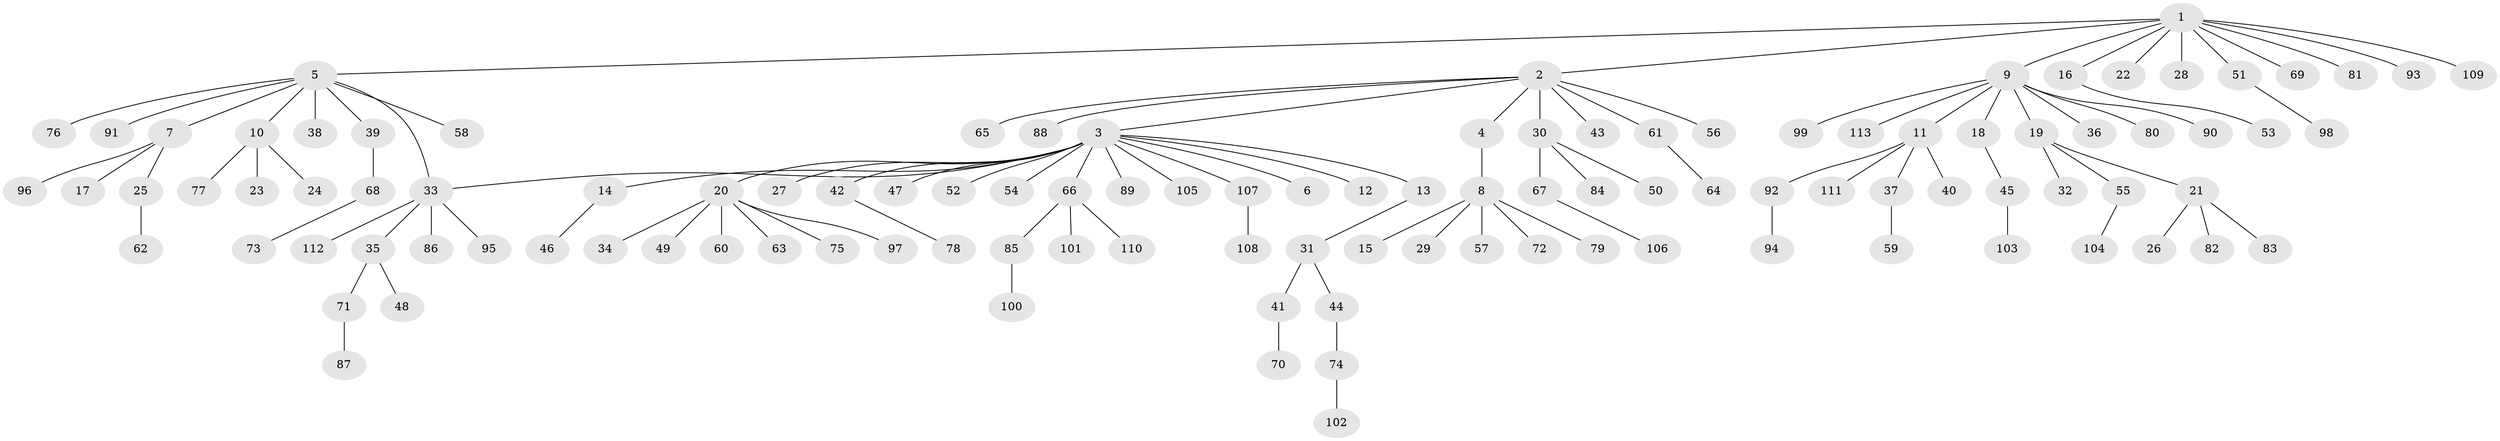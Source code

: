 // coarse degree distribution, {10: 0.011494252873563218, 8: 0.034482758620689655, 16: 0.011494252873563218, 2: 0.09195402298850575, 1: 0.7241379310344828, 3: 0.05747126436781609, 5: 0.011494252873563218, 4: 0.034482758620689655, 6: 0.011494252873563218, 7: 0.011494252873563218}
// Generated by graph-tools (version 1.1) at 2025/41/03/06/25 10:41:46]
// undirected, 113 vertices, 113 edges
graph export_dot {
graph [start="1"]
  node [color=gray90,style=filled];
  1;
  2;
  3;
  4;
  5;
  6;
  7;
  8;
  9;
  10;
  11;
  12;
  13;
  14;
  15;
  16;
  17;
  18;
  19;
  20;
  21;
  22;
  23;
  24;
  25;
  26;
  27;
  28;
  29;
  30;
  31;
  32;
  33;
  34;
  35;
  36;
  37;
  38;
  39;
  40;
  41;
  42;
  43;
  44;
  45;
  46;
  47;
  48;
  49;
  50;
  51;
  52;
  53;
  54;
  55;
  56;
  57;
  58;
  59;
  60;
  61;
  62;
  63;
  64;
  65;
  66;
  67;
  68;
  69;
  70;
  71;
  72;
  73;
  74;
  75;
  76;
  77;
  78;
  79;
  80;
  81;
  82;
  83;
  84;
  85;
  86;
  87;
  88;
  89;
  90;
  91;
  92;
  93;
  94;
  95;
  96;
  97;
  98;
  99;
  100;
  101;
  102;
  103;
  104;
  105;
  106;
  107;
  108;
  109;
  110;
  111;
  112;
  113;
  1 -- 2;
  1 -- 5;
  1 -- 9;
  1 -- 16;
  1 -- 22;
  1 -- 28;
  1 -- 51;
  1 -- 69;
  1 -- 81;
  1 -- 93;
  1 -- 109;
  2 -- 3;
  2 -- 4;
  2 -- 30;
  2 -- 43;
  2 -- 56;
  2 -- 61;
  2 -- 65;
  2 -- 88;
  3 -- 6;
  3 -- 12;
  3 -- 13;
  3 -- 14;
  3 -- 20;
  3 -- 27;
  3 -- 33;
  3 -- 42;
  3 -- 47;
  3 -- 52;
  3 -- 54;
  3 -- 66;
  3 -- 89;
  3 -- 105;
  3 -- 107;
  4 -- 8;
  5 -- 7;
  5 -- 10;
  5 -- 33;
  5 -- 38;
  5 -- 39;
  5 -- 58;
  5 -- 76;
  5 -- 91;
  7 -- 17;
  7 -- 25;
  7 -- 96;
  8 -- 15;
  8 -- 29;
  8 -- 57;
  8 -- 72;
  8 -- 79;
  9 -- 11;
  9 -- 18;
  9 -- 19;
  9 -- 36;
  9 -- 80;
  9 -- 90;
  9 -- 99;
  9 -- 113;
  10 -- 23;
  10 -- 24;
  10 -- 77;
  11 -- 37;
  11 -- 40;
  11 -- 92;
  11 -- 111;
  13 -- 31;
  14 -- 46;
  16 -- 53;
  18 -- 45;
  19 -- 21;
  19 -- 32;
  19 -- 55;
  20 -- 34;
  20 -- 49;
  20 -- 60;
  20 -- 63;
  20 -- 75;
  20 -- 97;
  21 -- 26;
  21 -- 82;
  21 -- 83;
  25 -- 62;
  30 -- 50;
  30 -- 67;
  30 -- 84;
  31 -- 41;
  31 -- 44;
  33 -- 35;
  33 -- 86;
  33 -- 95;
  33 -- 112;
  35 -- 48;
  35 -- 71;
  37 -- 59;
  39 -- 68;
  41 -- 70;
  42 -- 78;
  44 -- 74;
  45 -- 103;
  51 -- 98;
  55 -- 104;
  61 -- 64;
  66 -- 85;
  66 -- 101;
  66 -- 110;
  67 -- 106;
  68 -- 73;
  71 -- 87;
  74 -- 102;
  85 -- 100;
  92 -- 94;
  107 -- 108;
}
